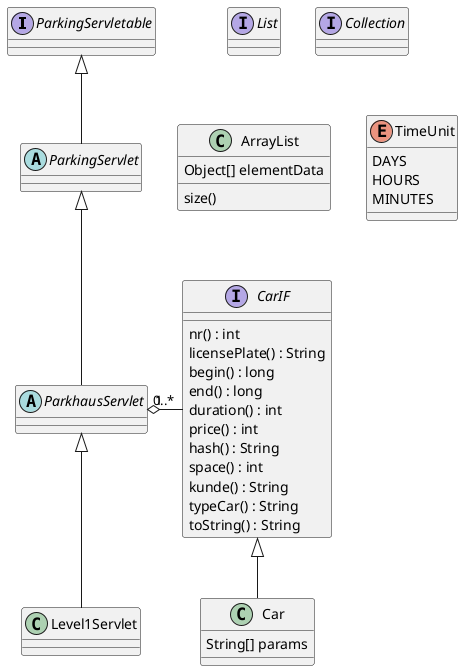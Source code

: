 @startuml
'https://plantuml.com/class-diagram

interface ParkingServletable
abstract class ParkingServlet
abstract class ParkhausServlet
class Level1Servlet

class Car {
    String[] params
}
interface CarIF{
    nr() : int
    licensePlate() : String
    begin() : long
    end() : long
    duration() : int
    price() : int
    hash() : String
    space() : int
    kunde() : String
    typeCar() : String
    toString() : String
}

interface List
interface Collection

ParkingServletable <|-- ParkingServlet
ParkingServlet <|-- ParkhausServlet
ParkhausServlet <|-- Level1Servlet

CarIF "0..*" -left-o "1" ParkhausServlet
CarIF <|-- Car



class ArrayList {
Object[] elementData
size()
}

enum TimeUnit {
DAYS
HOURS
MINUTES
}

@enduml